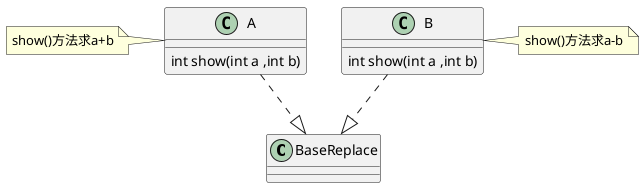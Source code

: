 @startuml

class BaseReplace

class A{
int show(int a ,int b)
}
note left:show()方法求a+b

class B{
int show(int a ,int b)
}
note right:show()方法求a-b
A ..|> BaseReplace
B ..|> BaseReplace

@enduml